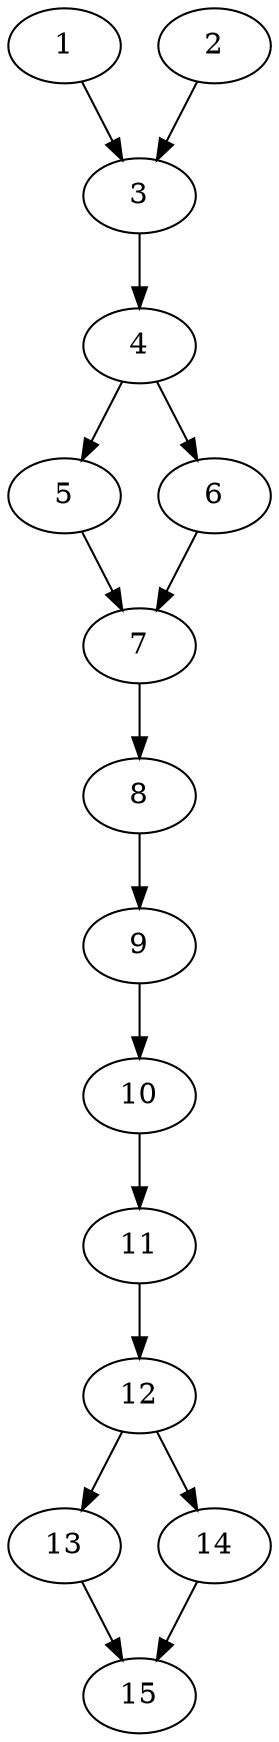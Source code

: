 // DAG automatically generated by daggen at Thu Oct  3 13:59:27 2019
// ./daggen --dot -n 15 --ccr 0.5 --fat 0.3 --regular 0.9 --density 0.9 --mindata 5242880 --maxdata 52428800 
digraph G {
  1 [size="92917760", alpha="0.02", expect_size="46458880"] 
  1 -> 3 [size ="46458880"]
  2 [size="91103232", alpha="0.11", expect_size="45551616"] 
  2 -> 3 [size ="45551616"]
  3 [size="51193856", alpha="0.14", expect_size="25596928"] 
  3 -> 4 [size ="25596928"]
  4 [size="104312832", alpha="0.13", expect_size="52156416"] 
  4 -> 5 [size ="52156416"]
  4 -> 6 [size ="52156416"]
  5 [size="32163840", alpha="0.12", expect_size="16081920"] 
  5 -> 7 [size ="16081920"]
  6 [size="91916288", alpha="0.05", expect_size="45958144"] 
  6 -> 7 [size ="45958144"]
  7 [size="88473600", alpha="0.15", expect_size="44236800"] 
  7 -> 8 [size ="44236800"]
  8 [size="89659392", alpha="0.17", expect_size="44829696"] 
  8 -> 9 [size ="44829696"]
  9 [size="93880320", alpha="0.03", expect_size="46940160"] 
  9 -> 10 [size ="46940160"]
  10 [size="98760704", alpha="0.15", expect_size="49380352"] 
  10 -> 11 [size ="49380352"]
  11 [size="99016704", alpha="0.12", expect_size="49508352"] 
  11 -> 12 [size ="49508352"]
  12 [size="16156672", alpha="0.09", expect_size="8078336"] 
  12 -> 13 [size ="8078336"]
  12 -> 14 [size ="8078336"]
  13 [size="67053568", alpha="0.15", expect_size="33526784"] 
  13 -> 15 [size ="33526784"]
  14 [size="38133760", alpha="0.12", expect_size="19066880"] 
  14 -> 15 [size ="19066880"]
  15 [size="101021696", alpha="0.01", expect_size="50510848"] 
}
